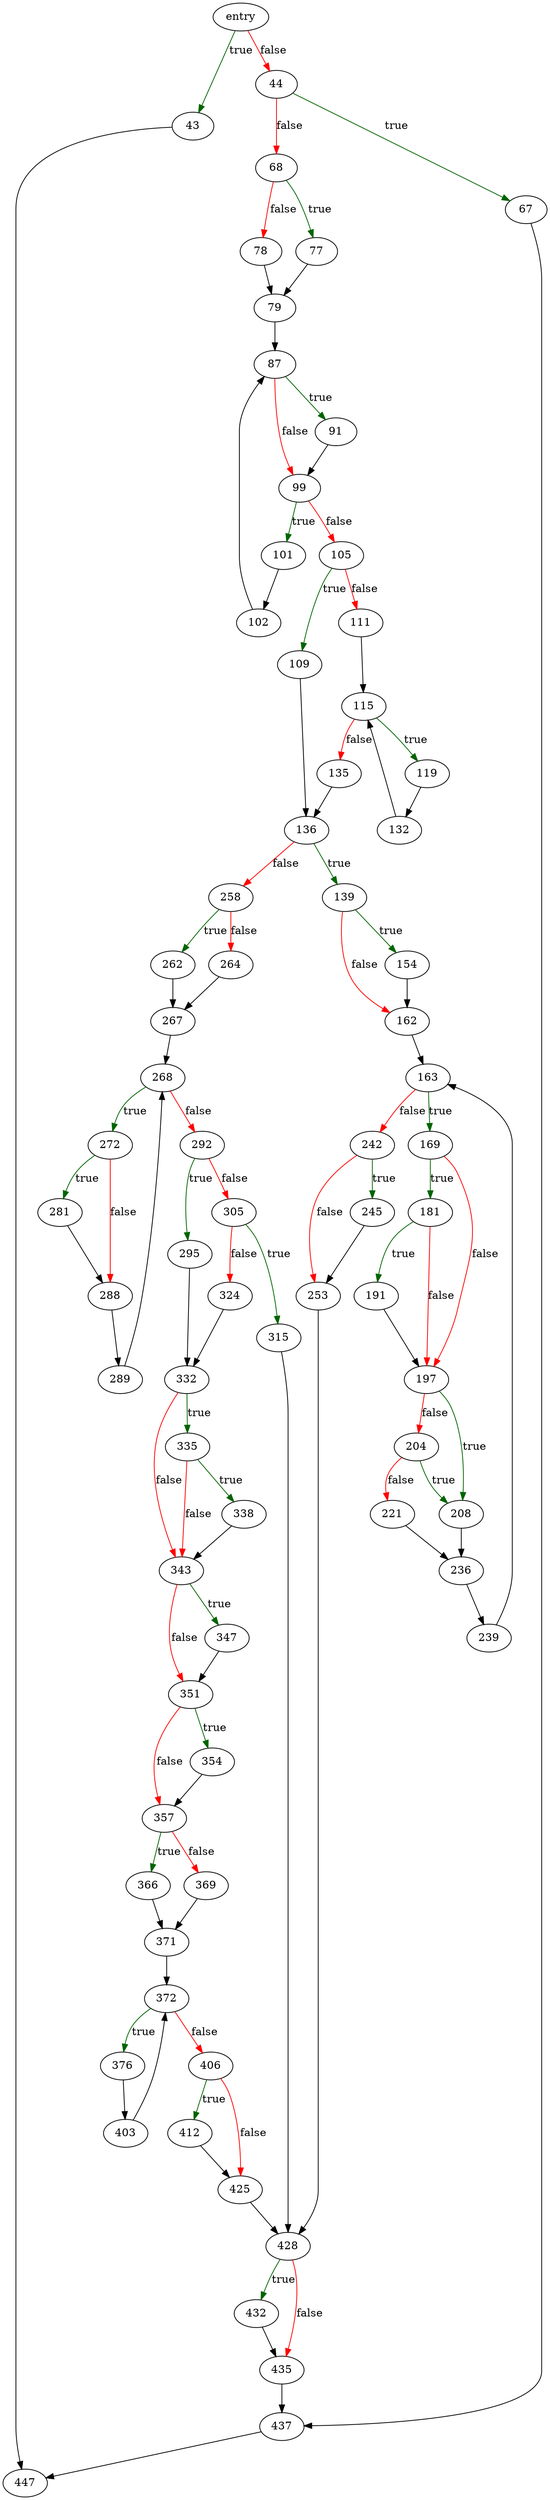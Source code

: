 digraph "sqlite3ExprCodeIN" {
	// Node definitions.
	4 [label=entry];
	43;
	44;
	67;
	68;
	77;
	78;
	79;
	87;
	91;
	99;
	101;
	102;
	105;
	109;
	111;
	115;
	119;
	132;
	135;
	136;
	139;
	154;
	162;
	163;
	169;
	181;
	191;
	197;
	204;
	208;
	221;
	236;
	239;
	242;
	245;
	253;
	258;
	262;
	264;
	267;
	268;
	272;
	281;
	288;
	289;
	292;
	295;
	305;
	315;
	324;
	332;
	335;
	338;
	343;
	347;
	351;
	354;
	357;
	366;
	369;
	371;
	372;
	376;
	403;
	406;
	412;
	425;
	428;
	432;
	435;
	437;
	447;

	// Edge definitions.
	4 -> 43 [
		color=darkgreen
		label=true
	];
	4 -> 44 [
		color=red
		label=false
	];
	43 -> 447;
	44 -> 67 [
		color=darkgreen
		label=true
	];
	44 -> 68 [
		color=red
		label=false
	];
	67 -> 437;
	68 -> 77 [
		color=darkgreen
		label=true
	];
	68 -> 78 [
		color=red
		label=false
	];
	77 -> 79;
	78 -> 79;
	79 -> 87;
	87 -> 91 [
		color=darkgreen
		label=true
	];
	87 -> 99 [
		color=red
		label=false
	];
	91 -> 99;
	99 -> 101 [
		color=darkgreen
		label=true
	];
	99 -> 105 [
		color=red
		label=false
	];
	101 -> 102;
	102 -> 87;
	105 -> 109 [
		color=darkgreen
		label=true
	];
	105 -> 111 [
		color=red
		label=false
	];
	109 -> 136;
	111 -> 115;
	115 -> 119 [
		color=darkgreen
		label=true
	];
	115 -> 135 [
		color=red
		label=false
	];
	119 -> 132;
	132 -> 115;
	135 -> 136;
	136 -> 139 [
		color=darkgreen
		label=true
	];
	136 -> 258 [
		color=red
		label=false
	];
	139 -> 154 [
		color=darkgreen
		label=true
	];
	139 -> 162 [
		color=red
		label=false
	];
	154 -> 162;
	162 -> 163;
	163 -> 169 [
		color=darkgreen
		label=true
	];
	163 -> 242 [
		color=red
		label=false
	];
	169 -> 181 [
		color=darkgreen
		label=true
	];
	169 -> 197 [
		color=red
		label=false
	];
	181 -> 191 [
		color=darkgreen
		label=true
	];
	181 -> 197 [
		color=red
		label=false
	];
	191 -> 197;
	197 -> 204 [
		color=red
		label=false
	];
	197 -> 208 [
		color=darkgreen
		label=true
	];
	204 -> 208 [
		color=darkgreen
		label=true
	];
	204 -> 221 [
		color=red
		label=false
	];
	208 -> 236;
	221 -> 236;
	236 -> 239;
	239 -> 163;
	242 -> 245 [
		color=darkgreen
		label=true
	];
	242 -> 253 [
		color=red
		label=false
	];
	245 -> 253;
	253 -> 428;
	258 -> 262 [
		color=darkgreen
		label=true
	];
	258 -> 264 [
		color=red
		label=false
	];
	262 -> 267;
	264 -> 267;
	267 -> 268;
	268 -> 272 [
		color=darkgreen
		label=true
	];
	268 -> 292 [
		color=red
		label=false
	];
	272 -> 281 [
		color=darkgreen
		label=true
	];
	272 -> 288 [
		color=red
		label=false
	];
	281 -> 288;
	288 -> 289;
	289 -> 268;
	292 -> 295 [
		color=darkgreen
		label=true
	];
	292 -> 305 [
		color=red
		label=false
	];
	295 -> 332;
	305 -> 315 [
		color=darkgreen
		label=true
	];
	305 -> 324 [
		color=red
		label=false
	];
	315 -> 428;
	324 -> 332;
	332 -> 335 [
		color=darkgreen
		label=true
	];
	332 -> 343 [
		color=red
		label=false
	];
	335 -> 338 [
		color=darkgreen
		label=true
	];
	335 -> 343 [
		color=red
		label=false
	];
	338 -> 343;
	343 -> 347 [
		color=darkgreen
		label=true
	];
	343 -> 351 [
		color=red
		label=false
	];
	347 -> 351;
	351 -> 354 [
		color=darkgreen
		label=true
	];
	351 -> 357 [
		color=red
		label=false
	];
	354 -> 357;
	357 -> 366 [
		color=darkgreen
		label=true
	];
	357 -> 369 [
		color=red
		label=false
	];
	366 -> 371;
	369 -> 371;
	371 -> 372;
	372 -> 376 [
		color=darkgreen
		label=true
	];
	372 -> 406 [
		color=red
		label=false
	];
	376 -> 403;
	403 -> 372;
	406 -> 412 [
		color=darkgreen
		label=true
	];
	406 -> 425 [
		color=red
		label=false
	];
	412 -> 425;
	425 -> 428;
	428 -> 432 [
		color=darkgreen
		label=true
	];
	428 -> 435 [
		color=red
		label=false
	];
	432 -> 435;
	435 -> 437;
	437 -> 447;
}